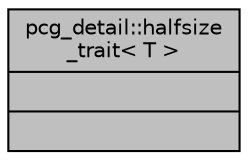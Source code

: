 digraph "pcg_detail::halfsize_trait&lt; T &gt;"
{
 // LATEX_PDF_SIZE
  edge [fontname="Helvetica",fontsize="10",labelfontname="Helvetica",labelfontsize="10"];
  node [fontname="Helvetica",fontsize="10",shape=record];
  Node1 [label="{pcg_detail::halfsize\l_trait\< T \>\n||}",height=0.2,width=0.4,color="black", fillcolor="grey75", style="filled", fontcolor="black",tooltip=" "];
}
